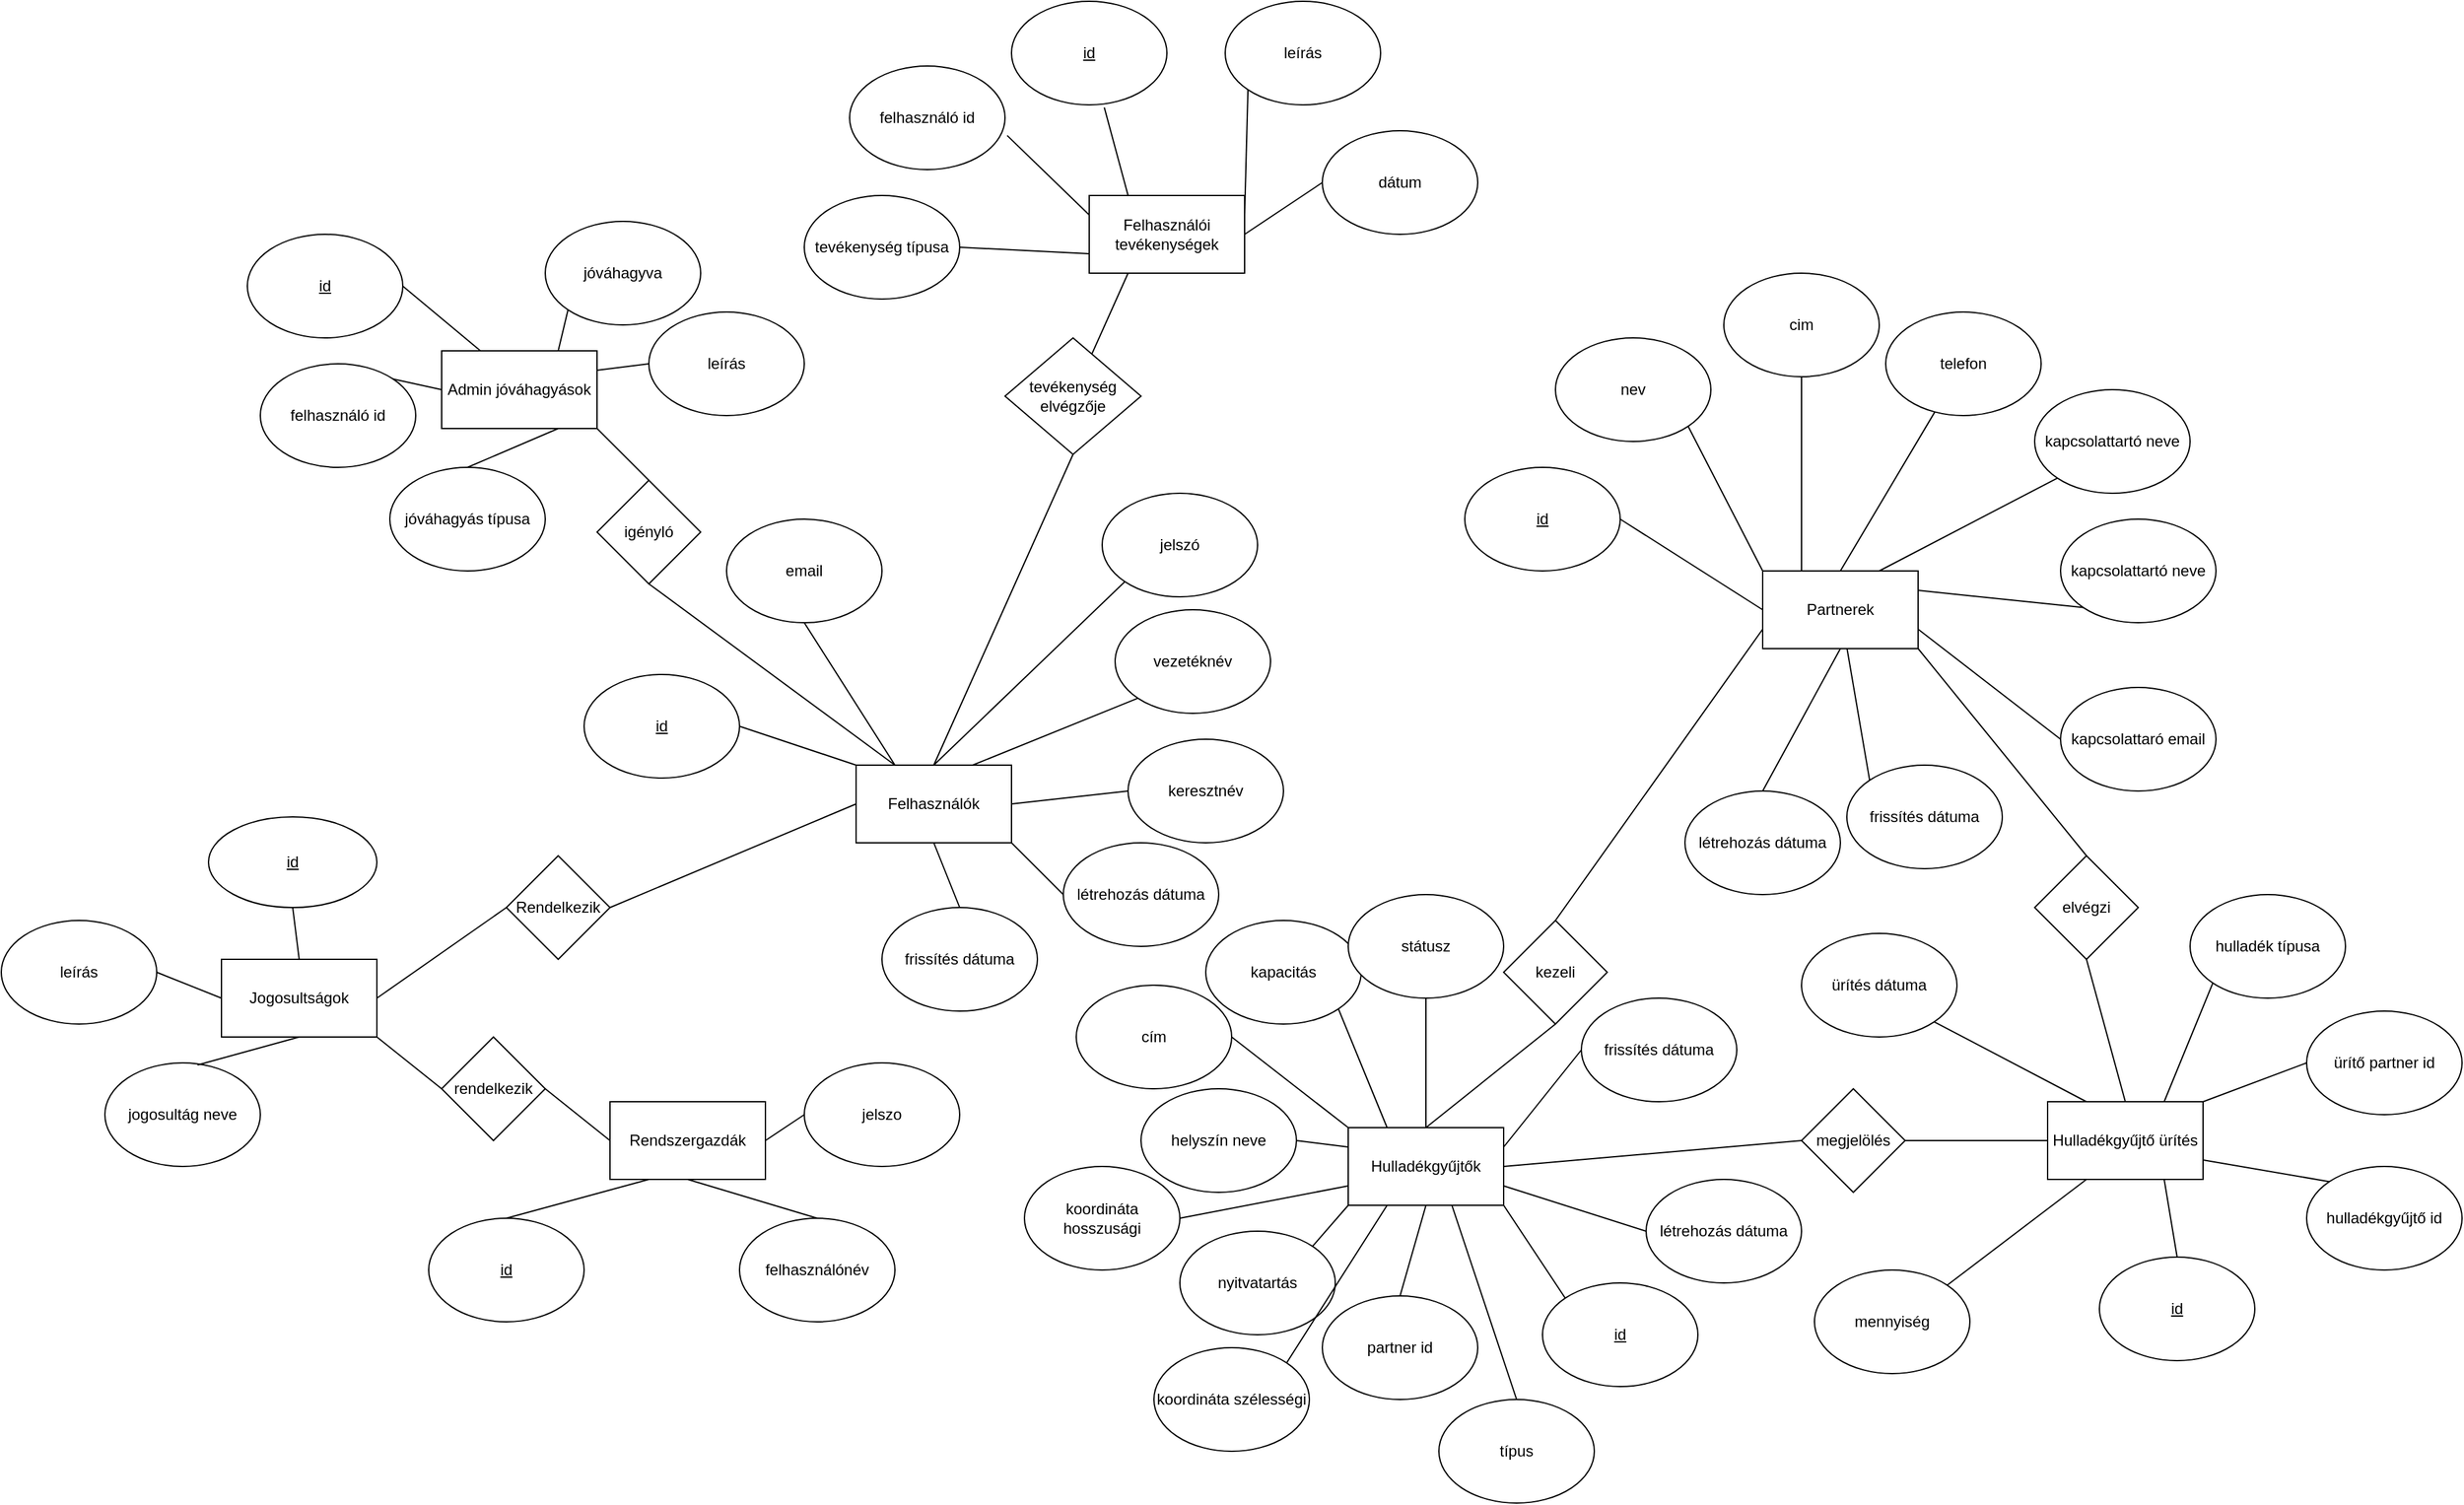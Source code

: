 <mxfile version="21.1.2" type="device">
  <diagram id="R2lEEEUBdFMjLlhIrx00" name="Page-1">
    <mxGraphModel dx="4563" dy="2620" grid="1" gridSize="10" guides="1" tooltips="1" connect="1" arrows="1" fold="1" page="1" pageScale="1" pageWidth="850" pageHeight="1100" math="0" shadow="0" extFonts="Permanent Marker^https://fonts.googleapis.com/css?family=Permanent+Marker">
      <root>
        <mxCell id="0" />
        <mxCell id="1" parent="0" />
        <mxCell id="1oPEEeD5mSnIulcOgfwv-1" value="Rendelkezik" style="rhombus;whiteSpace=wrap;html=1;" vertex="1" parent="1">
          <mxGeometry x="120" y="20" width="80" height="80" as="geometry" />
        </mxCell>
        <mxCell id="1oPEEeD5mSnIulcOgfwv-2" value="Felhasználók" style="rounded=0;whiteSpace=wrap;html=1;" vertex="1" parent="1">
          <mxGeometry x="390" y="-50" width="120" height="60" as="geometry" />
        </mxCell>
        <mxCell id="1oPEEeD5mSnIulcOgfwv-3" value="Partnerek" style="rounded=0;whiteSpace=wrap;html=1;" vertex="1" parent="1">
          <mxGeometry x="1090" y="-200" width="120" height="60" as="geometry" />
        </mxCell>
        <mxCell id="1oPEEeD5mSnIulcOgfwv-5" value="Hulladékgyűjtők" style="rounded=0;whiteSpace=wrap;html=1;" vertex="1" parent="1">
          <mxGeometry x="770" y="230" width="120" height="60" as="geometry" />
        </mxCell>
        <mxCell id="1oPEEeD5mSnIulcOgfwv-6" value="Jogosultságok" style="rounded=0;whiteSpace=wrap;html=1;" vertex="1" parent="1">
          <mxGeometry x="-100" y="100" width="120" height="60" as="geometry" />
        </mxCell>
        <mxCell id="1oPEEeD5mSnIulcOgfwv-7" value="Rendszergazdák" style="rounded=0;whiteSpace=wrap;html=1;" vertex="1" parent="1">
          <mxGeometry x="200" y="210" width="120" height="60" as="geometry" />
        </mxCell>
        <mxCell id="1oPEEeD5mSnIulcOgfwv-8" value="Admin jóváhagyások" style="rounded=0;whiteSpace=wrap;html=1;" vertex="1" parent="1">
          <mxGeometry x="70" y="-370" width="120" height="60" as="geometry" />
        </mxCell>
        <mxCell id="1oPEEeD5mSnIulcOgfwv-9" value="Felhasználói tevékenységek" style="rounded=0;whiteSpace=wrap;html=1;" vertex="1" parent="1">
          <mxGeometry x="570" y="-490" width="120" height="60" as="geometry" />
        </mxCell>
        <mxCell id="1oPEEeD5mSnIulcOgfwv-10" value="Hulladékgyűjtő ürítés" style="rounded=0;whiteSpace=wrap;html=1;" vertex="1" parent="1">
          <mxGeometry x="1310" y="210" width="120" height="60" as="geometry" />
        </mxCell>
        <mxCell id="1oPEEeD5mSnIulcOgfwv-11" value="" style="endArrow=none;html=1;rounded=0;entryX=0;entryY=0.5;entryDx=0;entryDy=0;exitX=1;exitY=0.5;exitDx=0;exitDy=0;" edge="1" parent="1" source="1oPEEeD5mSnIulcOgfwv-140" target="1oPEEeD5mSnIulcOgfwv-7">
          <mxGeometry width="50" height="50" relative="1" as="geometry">
            <mxPoint x="150" y="200" as="sourcePoint" />
            <mxPoint x="260" y="340" as="targetPoint" />
          </mxGeometry>
        </mxCell>
        <mxCell id="1oPEEeD5mSnIulcOgfwv-12" value="" style="endArrow=none;html=1;rounded=0;entryX=0;entryY=0.5;entryDx=0;entryDy=0;exitX=1;exitY=0.5;exitDx=0;exitDy=0;" edge="1" parent="1" source="1oPEEeD5mSnIulcOgfwv-6" target="1oPEEeD5mSnIulcOgfwv-1">
          <mxGeometry width="50" height="50" relative="1" as="geometry">
            <mxPoint x="210" y="390" as="sourcePoint" />
            <mxPoint x="260" y="340" as="targetPoint" />
          </mxGeometry>
        </mxCell>
        <mxCell id="1oPEEeD5mSnIulcOgfwv-14" value="" style="endArrow=none;html=1;rounded=0;entryX=0;entryY=0.5;entryDx=0;entryDy=0;exitX=1;exitY=0.5;exitDx=0;exitDy=0;" edge="1" parent="1" source="1oPEEeD5mSnIulcOgfwv-1" target="1oPEEeD5mSnIulcOgfwv-2">
          <mxGeometry width="50" height="50" relative="1" as="geometry">
            <mxPoint x="210" y="110" as="sourcePoint" />
            <mxPoint x="290" y="120" as="targetPoint" />
          </mxGeometry>
        </mxCell>
        <mxCell id="1oPEEeD5mSnIulcOgfwv-15" value="&lt;u&gt;id&lt;/u&gt;" style="ellipse;whiteSpace=wrap;html=1;" vertex="1" parent="1">
          <mxGeometry x="-110" y="-10" width="130" height="70" as="geometry" />
        </mxCell>
        <mxCell id="1oPEEeD5mSnIulcOgfwv-16" value="leírás" style="ellipse;whiteSpace=wrap;html=1;" vertex="1" parent="1">
          <mxGeometry x="-270" y="70" width="120" height="80" as="geometry" />
        </mxCell>
        <mxCell id="1oPEEeD5mSnIulcOgfwv-17" value="jogosultág neve" style="ellipse;whiteSpace=wrap;html=1;" vertex="1" parent="1">
          <mxGeometry x="-190" y="180" width="120" height="80" as="geometry" />
        </mxCell>
        <mxCell id="1oPEEeD5mSnIulcOgfwv-18" value="" style="endArrow=none;html=1;rounded=0;entryX=0.5;entryY=1;entryDx=0;entryDy=0;exitX=0.596;exitY=0.02;exitDx=0;exitDy=0;exitPerimeter=0;" edge="1" parent="1" source="1oPEEeD5mSnIulcOgfwv-17" target="1oPEEeD5mSnIulcOgfwv-6">
          <mxGeometry width="50" height="50" relative="1" as="geometry">
            <mxPoint x="-70" y="220" as="sourcePoint" />
            <mxPoint x="-20" y="170" as="targetPoint" />
          </mxGeometry>
        </mxCell>
        <mxCell id="1oPEEeD5mSnIulcOgfwv-19" value="" style="endArrow=none;html=1;rounded=0;entryX=0;entryY=0.5;entryDx=0;entryDy=0;exitX=1;exitY=0.5;exitDx=0;exitDy=0;" edge="1" parent="1" source="1oPEEeD5mSnIulcOgfwv-16" target="1oPEEeD5mSnIulcOgfwv-6">
          <mxGeometry width="50" height="50" relative="1" as="geometry">
            <mxPoint x="-70" y="220" as="sourcePoint" />
            <mxPoint x="-20" y="170" as="targetPoint" />
          </mxGeometry>
        </mxCell>
        <mxCell id="1oPEEeD5mSnIulcOgfwv-20" value="" style="endArrow=none;html=1;rounded=0;entryX=0.5;entryY=0;entryDx=0;entryDy=0;exitX=0.5;exitY=1;exitDx=0;exitDy=0;" edge="1" parent="1" source="1oPEEeD5mSnIulcOgfwv-15" target="1oPEEeD5mSnIulcOgfwv-6">
          <mxGeometry width="50" height="50" relative="1" as="geometry">
            <mxPoint x="-70" y="220" as="sourcePoint" />
            <mxPoint x="-20" y="170" as="targetPoint" />
          </mxGeometry>
        </mxCell>
        <mxCell id="1oPEEeD5mSnIulcOgfwv-21" value="" style="endArrow=none;html=1;rounded=0;entryX=0;entryY=0;entryDx=0;entryDy=0;exitX=1;exitY=0.5;exitDx=0;exitDy=0;" edge="1" parent="1" source="1oPEEeD5mSnIulcOgfwv-22" target="1oPEEeD5mSnIulcOgfwv-2">
          <mxGeometry width="50" height="50" relative="1" as="geometry">
            <mxPoint x="340" y="-70" as="sourcePoint" />
            <mxPoint x="420" y="-80" as="targetPoint" />
          </mxGeometry>
        </mxCell>
        <mxCell id="1oPEEeD5mSnIulcOgfwv-22" value="&lt;u&gt;id&lt;/u&gt;" style="ellipse;whiteSpace=wrap;html=1;" vertex="1" parent="1">
          <mxGeometry x="180" y="-120" width="120" height="80" as="geometry" />
        </mxCell>
        <mxCell id="1oPEEeD5mSnIulcOgfwv-23" value="email" style="ellipse;whiteSpace=wrap;html=1;" vertex="1" parent="1">
          <mxGeometry x="290" y="-240" width="120" height="80" as="geometry" />
        </mxCell>
        <mxCell id="1oPEEeD5mSnIulcOgfwv-24" value="jelszó" style="ellipse;whiteSpace=wrap;html=1;" vertex="1" parent="1">
          <mxGeometry x="580" y="-260" width="120" height="80" as="geometry" />
        </mxCell>
        <mxCell id="1oPEEeD5mSnIulcOgfwv-25" value="vezetéknév" style="ellipse;whiteSpace=wrap;html=1;" vertex="1" parent="1">
          <mxGeometry x="590" y="-170" width="120" height="80" as="geometry" />
        </mxCell>
        <mxCell id="1oPEEeD5mSnIulcOgfwv-26" value="keresztnév" style="ellipse;whiteSpace=wrap;html=1;" vertex="1" parent="1">
          <mxGeometry x="600" y="-70" width="120" height="80" as="geometry" />
        </mxCell>
        <mxCell id="1oPEEeD5mSnIulcOgfwv-27" value="létrehozás dátuma" style="ellipse;whiteSpace=wrap;html=1;" vertex="1" parent="1">
          <mxGeometry x="550" y="10" width="120" height="80" as="geometry" />
        </mxCell>
        <mxCell id="1oPEEeD5mSnIulcOgfwv-28" value="frissítés dátuma" style="ellipse;whiteSpace=wrap;html=1;" vertex="1" parent="1">
          <mxGeometry x="410" y="60" width="120" height="80" as="geometry" />
        </mxCell>
        <mxCell id="1oPEEeD5mSnIulcOgfwv-30" value="" style="endArrow=none;html=1;rounded=0;entryX=0.25;entryY=0;entryDx=0;entryDy=0;exitX=0.5;exitY=1;exitDx=0;exitDy=0;" edge="1" parent="1" source="1oPEEeD5mSnIulcOgfwv-23" target="1oPEEeD5mSnIulcOgfwv-2">
          <mxGeometry width="50" height="50" relative="1" as="geometry">
            <mxPoint x="370" y="110" as="sourcePoint" />
            <mxPoint x="420" y="60" as="targetPoint" />
          </mxGeometry>
        </mxCell>
        <mxCell id="1oPEEeD5mSnIulcOgfwv-31" value="" style="endArrow=none;html=1;rounded=0;entryX=0.5;entryY=0;entryDx=0;entryDy=0;exitX=0;exitY=1;exitDx=0;exitDy=0;" edge="1" parent="1" source="1oPEEeD5mSnIulcOgfwv-24" target="1oPEEeD5mSnIulcOgfwv-2">
          <mxGeometry width="50" height="50" relative="1" as="geometry">
            <mxPoint x="370" y="110" as="sourcePoint" />
            <mxPoint x="420" y="60" as="targetPoint" />
          </mxGeometry>
        </mxCell>
        <mxCell id="1oPEEeD5mSnIulcOgfwv-32" value="" style="endArrow=none;html=1;rounded=0;entryX=0;entryY=1;entryDx=0;entryDy=0;exitX=0.75;exitY=0;exitDx=0;exitDy=0;" edge="1" parent="1" source="1oPEEeD5mSnIulcOgfwv-2" target="1oPEEeD5mSnIulcOgfwv-25">
          <mxGeometry width="50" height="50" relative="1" as="geometry">
            <mxPoint x="370" y="110" as="sourcePoint" />
            <mxPoint x="570" y="-100" as="targetPoint" />
          </mxGeometry>
        </mxCell>
        <mxCell id="1oPEEeD5mSnIulcOgfwv-33" value="" style="endArrow=none;html=1;rounded=0;entryX=0;entryY=0.5;entryDx=0;entryDy=0;exitX=1;exitY=0.5;exitDx=0;exitDy=0;" edge="1" parent="1" source="1oPEEeD5mSnIulcOgfwv-2" target="1oPEEeD5mSnIulcOgfwv-26">
          <mxGeometry width="50" height="50" relative="1" as="geometry">
            <mxPoint x="370" y="110" as="sourcePoint" />
            <mxPoint x="583.0" y="-39.84" as="targetPoint" />
          </mxGeometry>
        </mxCell>
        <mxCell id="1oPEEeD5mSnIulcOgfwv-34" value="" style="endArrow=none;html=1;rounded=0;entryX=0;entryY=0.5;entryDx=0;entryDy=0;exitX=1;exitY=1;exitDx=0;exitDy=0;" edge="1" parent="1" source="1oPEEeD5mSnIulcOgfwv-2" target="1oPEEeD5mSnIulcOgfwv-27">
          <mxGeometry width="50" height="50" relative="1" as="geometry">
            <mxPoint x="460" y="140" as="sourcePoint" />
            <mxPoint x="510" y="90" as="targetPoint" />
          </mxGeometry>
        </mxCell>
        <mxCell id="1oPEEeD5mSnIulcOgfwv-35" value="" style="endArrow=none;html=1;rounded=0;entryX=0.5;entryY=1;entryDx=0;entryDy=0;exitX=0.5;exitY=0;exitDx=0;exitDy=0;" edge="1" parent="1" source="1oPEEeD5mSnIulcOgfwv-28" target="1oPEEeD5mSnIulcOgfwv-2">
          <mxGeometry width="50" height="50" relative="1" as="geometry">
            <mxPoint x="450" y="50" as="sourcePoint" />
            <mxPoint x="510" y="90" as="targetPoint" />
          </mxGeometry>
        </mxCell>
        <mxCell id="1oPEEeD5mSnIulcOgfwv-37" value="&lt;u&gt;id&lt;/u&gt;" style="ellipse;whiteSpace=wrap;html=1;" vertex="1" parent="1">
          <mxGeometry x="60" y="300" width="120" height="80" as="geometry" />
        </mxCell>
        <mxCell id="1oPEEeD5mSnIulcOgfwv-38" value="" style="endArrow=none;html=1;rounded=0;exitX=0.5;exitY=0;exitDx=0;exitDy=0;entryX=0.25;entryY=1;entryDx=0;entryDy=0;" edge="1" parent="1" source="1oPEEeD5mSnIulcOgfwv-37" target="1oPEEeD5mSnIulcOgfwv-7">
          <mxGeometry width="50" height="50" relative="1" as="geometry">
            <mxPoint x="470" y="220" as="sourcePoint" />
            <mxPoint x="520" y="170" as="targetPoint" />
          </mxGeometry>
        </mxCell>
        <mxCell id="1oPEEeD5mSnIulcOgfwv-39" value="felhasználónév" style="ellipse;whiteSpace=wrap;html=1;" vertex="1" parent="1">
          <mxGeometry x="300" y="300" width="120" height="80" as="geometry" />
        </mxCell>
        <mxCell id="1oPEEeD5mSnIulcOgfwv-40" value="" style="endArrow=none;html=1;rounded=0;entryX=0.5;entryY=1;entryDx=0;entryDy=0;exitX=0.5;exitY=0;exitDx=0;exitDy=0;" edge="1" parent="1" source="1oPEEeD5mSnIulcOgfwv-39" target="1oPEEeD5mSnIulcOgfwv-7">
          <mxGeometry width="50" height="50" relative="1" as="geometry">
            <mxPoint x="220" y="360" as="sourcePoint" />
            <mxPoint x="270" y="310" as="targetPoint" />
          </mxGeometry>
        </mxCell>
        <mxCell id="1oPEEeD5mSnIulcOgfwv-41" value="jelszo" style="ellipse;whiteSpace=wrap;html=1;" vertex="1" parent="1">
          <mxGeometry x="350" y="180" width="120" height="80" as="geometry" />
        </mxCell>
        <mxCell id="1oPEEeD5mSnIulcOgfwv-42" value="" style="endArrow=none;html=1;rounded=0;entryX=0;entryY=0.5;entryDx=0;entryDy=0;exitX=1;exitY=0.5;exitDx=0;exitDy=0;" edge="1" parent="1" source="1oPEEeD5mSnIulcOgfwv-7" target="1oPEEeD5mSnIulcOgfwv-41">
          <mxGeometry width="50" height="50" relative="1" as="geometry">
            <mxPoint x="220" y="360" as="sourcePoint" />
            <mxPoint x="270" y="310" as="targetPoint" />
          </mxGeometry>
        </mxCell>
        <mxCell id="1oPEEeD5mSnIulcOgfwv-43" value="&lt;u&gt;id&lt;/u&gt;" style="ellipse;whiteSpace=wrap;html=1;" vertex="1" parent="1">
          <mxGeometry x="860" y="-280" width="120" height="80" as="geometry" />
        </mxCell>
        <mxCell id="1oPEEeD5mSnIulcOgfwv-44" value="nev" style="ellipse;whiteSpace=wrap;html=1;" vertex="1" parent="1">
          <mxGeometry x="930" y="-380" width="120" height="80" as="geometry" />
        </mxCell>
        <mxCell id="1oPEEeD5mSnIulcOgfwv-45" value="cim" style="ellipse;whiteSpace=wrap;html=1;" vertex="1" parent="1">
          <mxGeometry x="1060" y="-430" width="120" height="80" as="geometry" />
        </mxCell>
        <mxCell id="1oPEEeD5mSnIulcOgfwv-46" value="telefon" style="ellipse;whiteSpace=wrap;html=1;" vertex="1" parent="1">
          <mxGeometry x="1185" y="-400" width="120" height="80" as="geometry" />
        </mxCell>
        <mxCell id="1oPEEeD5mSnIulcOgfwv-47" value="kapcsolattartó neve" style="ellipse;whiteSpace=wrap;html=1;" vertex="1" parent="1">
          <mxGeometry x="1300" y="-340" width="120" height="80" as="geometry" />
        </mxCell>
        <mxCell id="1oPEEeD5mSnIulcOgfwv-48" value="kapcsolattartó neve" style="ellipse;whiteSpace=wrap;html=1;" vertex="1" parent="1">
          <mxGeometry x="1320" y="-240" width="120" height="80" as="geometry" />
        </mxCell>
        <mxCell id="1oPEEeD5mSnIulcOgfwv-49" value="kapcsolattaró email" style="ellipse;whiteSpace=wrap;html=1;" vertex="1" parent="1">
          <mxGeometry x="1320" y="-110" width="120" height="80" as="geometry" />
        </mxCell>
        <mxCell id="1oPEEeD5mSnIulcOgfwv-50" value="létrehozás dátuma" style="ellipse;whiteSpace=wrap;html=1;" vertex="1" parent="1">
          <mxGeometry x="1030" y="-30" width="120" height="80" as="geometry" />
        </mxCell>
        <mxCell id="1oPEEeD5mSnIulcOgfwv-51" value="frissítés dátuma" style="ellipse;whiteSpace=wrap;html=1;" vertex="1" parent="1">
          <mxGeometry x="1155" y="-50" width="120" height="80" as="geometry" />
        </mxCell>
        <mxCell id="1oPEEeD5mSnIulcOgfwv-52" value="" style="endArrow=none;html=1;rounded=0;exitX=0.5;exitY=0;exitDx=0;exitDy=0;" edge="1" parent="1" source="1oPEEeD5mSnIulcOgfwv-3" target="1oPEEeD5mSnIulcOgfwv-46">
          <mxGeometry width="50" height="50" relative="1" as="geometry">
            <mxPoint x="1110" y="-140" as="sourcePoint" />
            <mxPoint x="1160" y="-190" as="targetPoint" />
          </mxGeometry>
        </mxCell>
        <mxCell id="1oPEEeD5mSnIulcOgfwv-53" value="" style="endArrow=none;html=1;rounded=0;entryX=0.5;entryY=1;entryDx=0;entryDy=0;exitX=0.25;exitY=0;exitDx=0;exitDy=0;" edge="1" parent="1" source="1oPEEeD5mSnIulcOgfwv-3" target="1oPEEeD5mSnIulcOgfwv-45">
          <mxGeometry width="50" height="50" relative="1" as="geometry">
            <mxPoint x="1110" y="-140" as="sourcePoint" />
            <mxPoint x="1160" y="-190" as="targetPoint" />
          </mxGeometry>
        </mxCell>
        <mxCell id="1oPEEeD5mSnIulcOgfwv-54" value="" style="endArrow=none;html=1;rounded=0;entryX=1;entryY=1;entryDx=0;entryDy=0;exitX=0;exitY=0;exitDx=0;exitDy=0;" edge="1" parent="1" source="1oPEEeD5mSnIulcOgfwv-3" target="1oPEEeD5mSnIulcOgfwv-44">
          <mxGeometry width="50" height="50" relative="1" as="geometry">
            <mxPoint x="1110" y="-140" as="sourcePoint" />
            <mxPoint x="1160" y="-190" as="targetPoint" />
          </mxGeometry>
        </mxCell>
        <mxCell id="1oPEEeD5mSnIulcOgfwv-55" value="" style="endArrow=none;html=1;rounded=0;entryX=1;entryY=0.5;entryDx=0;entryDy=0;exitX=0;exitY=0.5;exitDx=0;exitDy=0;" edge="1" parent="1" source="1oPEEeD5mSnIulcOgfwv-3" target="1oPEEeD5mSnIulcOgfwv-43">
          <mxGeometry width="50" height="50" relative="1" as="geometry">
            <mxPoint x="1110" y="-140" as="sourcePoint" />
            <mxPoint x="1160" y="-190" as="targetPoint" />
          </mxGeometry>
        </mxCell>
        <mxCell id="1oPEEeD5mSnIulcOgfwv-56" value="" style="endArrow=none;html=1;rounded=0;entryX=0.5;entryY=0;entryDx=0;entryDy=0;exitX=0.5;exitY=1;exitDx=0;exitDy=0;" edge="1" parent="1" source="1oPEEeD5mSnIulcOgfwv-3" target="1oPEEeD5mSnIulcOgfwv-50">
          <mxGeometry width="50" height="50" relative="1" as="geometry">
            <mxPoint x="1110" y="-140" as="sourcePoint" />
            <mxPoint x="1080" y="-70" as="targetPoint" />
          </mxGeometry>
        </mxCell>
        <mxCell id="1oPEEeD5mSnIulcOgfwv-57" value="" style="endArrow=none;html=1;rounded=0;exitX=0;exitY=0.75;exitDx=0;exitDy=0;entryX=0.5;entryY=0;entryDx=0;entryDy=0;" edge="1" parent="1" source="1oPEEeD5mSnIulcOgfwv-3" target="1oPEEeD5mSnIulcOgfwv-63">
          <mxGeometry width="50" height="50" relative="1" as="geometry">
            <mxPoint x="1110" y="-140" as="sourcePoint" />
            <mxPoint x="900" as="targetPoint" />
          </mxGeometry>
        </mxCell>
        <mxCell id="1oPEEeD5mSnIulcOgfwv-58" value="" style="endArrow=none;html=1;rounded=0;entryX=0;entryY=0.5;entryDx=0;entryDy=0;exitX=1;exitY=0.75;exitDx=0;exitDy=0;" edge="1" parent="1" source="1oPEEeD5mSnIulcOgfwv-3" target="1oPEEeD5mSnIulcOgfwv-49">
          <mxGeometry width="50" height="50" relative="1" as="geometry">
            <mxPoint x="1110" y="-140" as="sourcePoint" />
            <mxPoint x="1160" y="-190" as="targetPoint" />
          </mxGeometry>
        </mxCell>
        <mxCell id="1oPEEeD5mSnIulcOgfwv-59" value="" style="endArrow=none;html=1;rounded=0;entryX=0;entryY=1;entryDx=0;entryDy=0;exitX=1;exitY=0.25;exitDx=0;exitDy=0;" edge="1" parent="1" source="1oPEEeD5mSnIulcOgfwv-3" target="1oPEEeD5mSnIulcOgfwv-48">
          <mxGeometry width="50" height="50" relative="1" as="geometry">
            <mxPoint x="1110" y="-140" as="sourcePoint" />
            <mxPoint x="1160" y="-190" as="targetPoint" />
          </mxGeometry>
        </mxCell>
        <mxCell id="1oPEEeD5mSnIulcOgfwv-60" value="" style="endArrow=none;html=1;rounded=0;entryX=0;entryY=1;entryDx=0;entryDy=0;exitX=0.75;exitY=0;exitDx=0;exitDy=0;" edge="1" parent="1" source="1oPEEeD5mSnIulcOgfwv-3" target="1oPEEeD5mSnIulcOgfwv-47">
          <mxGeometry width="50" height="50" relative="1" as="geometry">
            <mxPoint x="1110" y="-140" as="sourcePoint" />
            <mxPoint x="1160" y="-190" as="targetPoint" />
          </mxGeometry>
        </mxCell>
        <mxCell id="1oPEEeD5mSnIulcOgfwv-61" value="" style="endArrow=none;html=1;rounded=0;entryX=0;entryY=0;entryDx=0;entryDy=0;" edge="1" parent="1" source="1oPEEeD5mSnIulcOgfwv-3" target="1oPEEeD5mSnIulcOgfwv-51">
          <mxGeometry width="50" height="50" relative="1" as="geometry">
            <mxPoint x="1110" y="-140" as="sourcePoint" />
            <mxPoint x="1160" y="-190" as="targetPoint" />
          </mxGeometry>
        </mxCell>
        <mxCell id="1oPEEeD5mSnIulcOgfwv-63" value="kezeli" style="rhombus;whiteSpace=wrap;html=1;" vertex="1" parent="1">
          <mxGeometry x="890" y="70" width="80" height="80" as="geometry" />
        </mxCell>
        <mxCell id="1oPEEeD5mSnIulcOgfwv-64" value="" style="endArrow=none;html=1;rounded=0;entryX=0.5;entryY=1;entryDx=0;entryDy=0;exitX=0.5;exitY=0;exitDx=0;exitDy=0;" edge="1" parent="1" source="1oPEEeD5mSnIulcOgfwv-5" target="1oPEEeD5mSnIulcOgfwv-63">
          <mxGeometry width="50" height="50" relative="1" as="geometry">
            <mxPoint x="880" y="220" as="sourcePoint" />
            <mxPoint x="930" y="170" as="targetPoint" />
          </mxGeometry>
        </mxCell>
        <mxCell id="1oPEEeD5mSnIulcOgfwv-65" value="&lt;u&gt;id&lt;/u&gt;" style="ellipse;whiteSpace=wrap;html=1;" vertex="1" parent="1">
          <mxGeometry x="920" y="350" width="120" height="80" as="geometry" />
        </mxCell>
        <mxCell id="1oPEEeD5mSnIulcOgfwv-66" value="típus" style="ellipse;whiteSpace=wrap;html=1;" vertex="1" parent="1">
          <mxGeometry x="840" y="440" width="120" height="80" as="geometry" />
        </mxCell>
        <mxCell id="1oPEEeD5mSnIulcOgfwv-67" value="cím" style="ellipse;whiteSpace=wrap;html=1;" vertex="1" parent="1">
          <mxGeometry x="560" y="120" width="120" height="80" as="geometry" />
        </mxCell>
        <mxCell id="1oPEEeD5mSnIulcOgfwv-68" value="koordináta szélességi" style="ellipse;whiteSpace=wrap;html=1;" vertex="1" parent="1">
          <mxGeometry x="620" y="400" width="120" height="80" as="geometry" />
        </mxCell>
        <mxCell id="1oPEEeD5mSnIulcOgfwv-69" value="koordináta hosszusági" style="ellipse;whiteSpace=wrap;html=1;" vertex="1" parent="1">
          <mxGeometry x="520" y="260" width="120" height="80" as="geometry" />
        </mxCell>
        <mxCell id="1oPEEeD5mSnIulcOgfwv-70" value="helyszín neve" style="ellipse;whiteSpace=wrap;html=1;" vertex="1" parent="1">
          <mxGeometry x="610" y="200" width="120" height="80" as="geometry" />
        </mxCell>
        <mxCell id="1oPEEeD5mSnIulcOgfwv-71" value="kapacitás" style="ellipse;whiteSpace=wrap;html=1;" vertex="1" parent="1">
          <mxGeometry x="660" y="70" width="120" height="80" as="geometry" />
        </mxCell>
        <mxCell id="1oPEEeD5mSnIulcOgfwv-72" value="státusz" style="ellipse;whiteSpace=wrap;html=1;" vertex="1" parent="1">
          <mxGeometry x="770" y="50" width="120" height="80" as="geometry" />
        </mxCell>
        <mxCell id="1oPEEeD5mSnIulcOgfwv-73" value="nyitvatartás" style="ellipse;whiteSpace=wrap;html=1;" vertex="1" parent="1">
          <mxGeometry x="640" y="310" width="120" height="80" as="geometry" />
        </mxCell>
        <mxCell id="1oPEEeD5mSnIulcOgfwv-74" value="partner id" style="ellipse;whiteSpace=wrap;html=1;" vertex="1" parent="1">
          <mxGeometry x="750" y="360" width="120" height="80" as="geometry" />
        </mxCell>
        <mxCell id="1oPEEeD5mSnIulcOgfwv-76" value="frissítés dátuma" style="ellipse;whiteSpace=wrap;html=1;" vertex="1" parent="1">
          <mxGeometry x="950" y="130" width="120" height="80" as="geometry" />
        </mxCell>
        <mxCell id="1oPEEeD5mSnIulcOgfwv-77" value="létrehozás dátuma" style="ellipse;whiteSpace=wrap;html=1;" vertex="1" parent="1">
          <mxGeometry x="1000" y="270" width="120" height="80" as="geometry" />
        </mxCell>
        <mxCell id="1oPEEeD5mSnIulcOgfwv-78" value="" style="endArrow=none;html=1;rounded=0;entryX=0;entryY=0.25;entryDx=0;entryDy=0;exitX=1;exitY=0.5;exitDx=0;exitDy=0;" edge="1" parent="1" source="1oPEEeD5mSnIulcOgfwv-70" target="1oPEEeD5mSnIulcOgfwv-5">
          <mxGeometry width="50" height="50" relative="1" as="geometry">
            <mxPoint x="660" y="200" as="sourcePoint" />
            <mxPoint x="710" y="150" as="targetPoint" />
          </mxGeometry>
        </mxCell>
        <mxCell id="1oPEEeD5mSnIulcOgfwv-79" value="" style="endArrow=none;html=1;rounded=0;entryX=0;entryY=0;entryDx=0;entryDy=0;exitX=1;exitY=0.5;exitDx=0;exitDy=0;" edge="1" parent="1" source="1oPEEeD5mSnIulcOgfwv-67" target="1oPEEeD5mSnIulcOgfwv-5">
          <mxGeometry width="50" height="50" relative="1" as="geometry">
            <mxPoint x="660" y="200" as="sourcePoint" />
            <mxPoint x="710" y="150" as="targetPoint" />
          </mxGeometry>
        </mxCell>
        <mxCell id="1oPEEeD5mSnIulcOgfwv-80" value="" style="endArrow=none;html=1;rounded=0;entryX=0.25;entryY=0;entryDx=0;entryDy=0;exitX=1;exitY=1;exitDx=0;exitDy=0;" edge="1" parent="1" source="1oPEEeD5mSnIulcOgfwv-71" target="1oPEEeD5mSnIulcOgfwv-5">
          <mxGeometry width="50" height="50" relative="1" as="geometry">
            <mxPoint x="660" y="200" as="sourcePoint" />
            <mxPoint x="710" y="150" as="targetPoint" />
          </mxGeometry>
        </mxCell>
        <mxCell id="1oPEEeD5mSnIulcOgfwv-81" value="" style="endArrow=none;html=1;rounded=0;entryX=0.5;entryY=1;entryDx=0;entryDy=0;exitX=0.5;exitY=0;exitDx=0;exitDy=0;" edge="1" parent="1" source="1oPEEeD5mSnIulcOgfwv-5" target="1oPEEeD5mSnIulcOgfwv-72">
          <mxGeometry width="50" height="50" relative="1" as="geometry">
            <mxPoint x="660" y="200" as="sourcePoint" />
            <mxPoint x="710" y="150" as="targetPoint" />
          </mxGeometry>
        </mxCell>
        <mxCell id="1oPEEeD5mSnIulcOgfwv-82" value="" style="endArrow=none;html=1;rounded=0;entryX=0;entryY=0;entryDx=0;entryDy=0;exitX=1;exitY=1;exitDx=0;exitDy=0;" edge="1" parent="1" source="1oPEEeD5mSnIulcOgfwv-5" target="1oPEEeD5mSnIulcOgfwv-65">
          <mxGeometry width="50" height="50" relative="1" as="geometry">
            <mxPoint x="660" y="200" as="sourcePoint" />
            <mxPoint x="710" y="150" as="targetPoint" />
          </mxGeometry>
        </mxCell>
        <mxCell id="1oPEEeD5mSnIulcOgfwv-84" value="" style="endArrow=none;html=1;rounded=0;entryX=0.5;entryY=1;entryDx=0;entryDy=0;exitX=0.5;exitY=0;exitDx=0;exitDy=0;" edge="1" parent="1" source="1oPEEeD5mSnIulcOgfwv-74" target="1oPEEeD5mSnIulcOgfwv-5">
          <mxGeometry width="50" height="50" relative="1" as="geometry">
            <mxPoint x="760" y="180" as="sourcePoint" />
            <mxPoint x="810" y="130" as="targetPoint" />
          </mxGeometry>
        </mxCell>
        <mxCell id="1oPEEeD5mSnIulcOgfwv-85" value="" style="endArrow=none;html=1;rounded=0;entryX=0.25;entryY=1;entryDx=0;entryDy=0;exitX=1;exitY=0;exitDx=0;exitDy=0;" edge="1" parent="1" source="1oPEEeD5mSnIulcOgfwv-68" target="1oPEEeD5mSnIulcOgfwv-5">
          <mxGeometry width="50" height="50" relative="1" as="geometry">
            <mxPoint x="760" y="180" as="sourcePoint" />
            <mxPoint x="810" y="130" as="targetPoint" />
          </mxGeometry>
        </mxCell>
        <mxCell id="1oPEEeD5mSnIulcOgfwv-86" value="" style="endArrow=none;html=1;rounded=0;entryX=0;entryY=1;entryDx=0;entryDy=0;exitX=1;exitY=0;exitDx=0;exitDy=0;" edge="1" parent="1" source="1oPEEeD5mSnIulcOgfwv-73" target="1oPEEeD5mSnIulcOgfwv-5">
          <mxGeometry width="50" height="50" relative="1" as="geometry">
            <mxPoint x="760" y="180" as="sourcePoint" />
            <mxPoint x="810" y="130" as="targetPoint" />
          </mxGeometry>
        </mxCell>
        <mxCell id="1oPEEeD5mSnIulcOgfwv-87" value="" style="endArrow=none;html=1;rounded=0;exitX=0;exitY=0.75;exitDx=0;exitDy=0;entryX=1;entryY=0.5;entryDx=0;entryDy=0;" edge="1" parent="1" source="1oPEEeD5mSnIulcOgfwv-5" target="1oPEEeD5mSnIulcOgfwv-69">
          <mxGeometry width="50" height="50" relative="1" as="geometry">
            <mxPoint x="760" y="180" as="sourcePoint" />
            <mxPoint x="810" y="130" as="targetPoint" />
          </mxGeometry>
        </mxCell>
        <mxCell id="1oPEEeD5mSnIulcOgfwv-88" value="" style="endArrow=none;html=1;rounded=0;entryX=0;entryY=0.5;entryDx=0;entryDy=0;exitX=1;exitY=0.25;exitDx=0;exitDy=0;" edge="1" parent="1" source="1oPEEeD5mSnIulcOgfwv-5" target="1oPEEeD5mSnIulcOgfwv-76">
          <mxGeometry width="50" height="50" relative="1" as="geometry">
            <mxPoint x="880" y="320" as="sourcePoint" />
            <mxPoint x="930" y="270" as="targetPoint" />
          </mxGeometry>
        </mxCell>
        <mxCell id="1oPEEeD5mSnIulcOgfwv-89" value="" style="endArrow=none;html=1;rounded=0;entryX=0;entryY=0.5;entryDx=0;entryDy=0;exitX=1;exitY=0.75;exitDx=0;exitDy=0;" edge="1" parent="1" source="1oPEEeD5mSnIulcOgfwv-5" target="1oPEEeD5mSnIulcOgfwv-77">
          <mxGeometry width="50" height="50" relative="1" as="geometry">
            <mxPoint x="880" y="320" as="sourcePoint" />
            <mxPoint x="930" y="270" as="targetPoint" />
          </mxGeometry>
        </mxCell>
        <mxCell id="1oPEEeD5mSnIulcOgfwv-90" value="" style="endArrow=none;html=1;rounded=0;exitX=0.667;exitY=1;exitDx=0;exitDy=0;exitPerimeter=0;entryX=0.5;entryY=0;entryDx=0;entryDy=0;" edge="1" parent="1" source="1oPEEeD5mSnIulcOgfwv-5" target="1oPEEeD5mSnIulcOgfwv-66">
          <mxGeometry width="50" height="50" relative="1" as="geometry">
            <mxPoint x="880" y="320" as="sourcePoint" />
            <mxPoint x="930" y="270" as="targetPoint" />
          </mxGeometry>
        </mxCell>
        <mxCell id="1oPEEeD5mSnIulcOgfwv-91" value="&lt;u&gt;id&lt;/u&gt;" style="ellipse;whiteSpace=wrap;html=1;" vertex="1" parent="1">
          <mxGeometry x="-80" y="-460" width="120" height="80" as="geometry" />
        </mxCell>
        <mxCell id="1oPEEeD5mSnIulcOgfwv-92" value="felhasználó id" style="ellipse;whiteSpace=wrap;html=1;" vertex="1" parent="1">
          <mxGeometry x="-70" y="-360" width="120" height="80" as="geometry" />
        </mxCell>
        <mxCell id="1oPEEeD5mSnIulcOgfwv-93" value="jóváhagyás típusa" style="ellipse;whiteSpace=wrap;html=1;" vertex="1" parent="1">
          <mxGeometry x="30" y="-280" width="120" height="80" as="geometry" />
        </mxCell>
        <mxCell id="1oPEEeD5mSnIulcOgfwv-94" value="leírás" style="ellipse;whiteSpace=wrap;html=1;" vertex="1" parent="1">
          <mxGeometry x="230" y="-400" width="120" height="80" as="geometry" />
        </mxCell>
        <mxCell id="1oPEEeD5mSnIulcOgfwv-95" value="jóváhagyva" style="ellipse;whiteSpace=wrap;html=1;" vertex="1" parent="1">
          <mxGeometry x="150" y="-470" width="120" height="80" as="geometry" />
        </mxCell>
        <mxCell id="1oPEEeD5mSnIulcOgfwv-96" value="" style="endArrow=none;html=1;rounded=0;entryX=1;entryY=1;entryDx=0;entryDy=0;exitX=0.5;exitY=0;exitDx=0;exitDy=0;" edge="1" parent="1" source="1oPEEeD5mSnIulcOgfwv-105" target="1oPEEeD5mSnIulcOgfwv-8">
          <mxGeometry width="50" height="50" relative="1" as="geometry">
            <mxPoint x="210" y="-260" as="sourcePoint" />
            <mxPoint x="190" y="-290" as="targetPoint" />
          </mxGeometry>
        </mxCell>
        <mxCell id="1oPEEeD5mSnIulcOgfwv-97" value="" style="endArrow=none;html=1;rounded=0;entryX=1;entryY=0;entryDx=0;entryDy=0;exitX=0;exitY=0.5;exitDx=0;exitDy=0;" edge="1" parent="1" source="1oPEEeD5mSnIulcOgfwv-8" target="1oPEEeD5mSnIulcOgfwv-92">
          <mxGeometry width="50" height="50" relative="1" as="geometry">
            <mxPoint x="40" y="-420" as="sourcePoint" />
            <mxPoint x="90" y="-470" as="targetPoint" />
          </mxGeometry>
        </mxCell>
        <mxCell id="1oPEEeD5mSnIulcOgfwv-98" value="" style="endArrow=none;html=1;rounded=0;entryX=0.5;entryY=0;entryDx=0;entryDy=0;exitX=0.75;exitY=1;exitDx=0;exitDy=0;" edge="1" parent="1" source="1oPEEeD5mSnIulcOgfwv-8" target="1oPEEeD5mSnIulcOgfwv-93">
          <mxGeometry width="50" height="50" relative="1" as="geometry">
            <mxPoint x="40" y="-420" as="sourcePoint" />
            <mxPoint x="90" y="-470" as="targetPoint" />
          </mxGeometry>
        </mxCell>
        <mxCell id="1oPEEeD5mSnIulcOgfwv-99" value="" style="endArrow=none;html=1;rounded=0;entryX=0;entryY=0.5;entryDx=0;entryDy=0;exitX=1;exitY=0.25;exitDx=0;exitDy=0;" edge="1" parent="1" source="1oPEEeD5mSnIulcOgfwv-8" target="1oPEEeD5mSnIulcOgfwv-94">
          <mxGeometry width="50" height="50" relative="1" as="geometry">
            <mxPoint x="40" y="-420" as="sourcePoint" />
            <mxPoint x="90" y="-470" as="targetPoint" />
          </mxGeometry>
        </mxCell>
        <mxCell id="1oPEEeD5mSnIulcOgfwv-100" value="" style="endArrow=none;html=1;rounded=0;entryX=0.25;entryY=0;entryDx=0;entryDy=0;exitX=1;exitY=0.5;exitDx=0;exitDy=0;" edge="1" parent="1" source="1oPEEeD5mSnIulcOgfwv-91" target="1oPEEeD5mSnIulcOgfwv-8">
          <mxGeometry width="50" height="50" relative="1" as="geometry">
            <mxPoint x="60" y="-390" as="sourcePoint" />
            <mxPoint x="90" y="-470" as="targetPoint" />
          </mxGeometry>
        </mxCell>
        <mxCell id="1oPEEeD5mSnIulcOgfwv-101" value="" style="endArrow=none;html=1;rounded=0;entryX=0;entryY=1;entryDx=0;entryDy=0;exitX=0.75;exitY=0;exitDx=0;exitDy=0;" edge="1" parent="1" source="1oPEEeD5mSnIulcOgfwv-8" target="1oPEEeD5mSnIulcOgfwv-95">
          <mxGeometry width="50" height="50" relative="1" as="geometry">
            <mxPoint x="40" y="-420" as="sourcePoint" />
            <mxPoint x="90" y="-470" as="targetPoint" />
          </mxGeometry>
        </mxCell>
        <mxCell id="1oPEEeD5mSnIulcOgfwv-105" value="igényló" style="rhombus;whiteSpace=wrap;html=1;" vertex="1" parent="1">
          <mxGeometry x="190" y="-270" width="80" height="80" as="geometry" />
        </mxCell>
        <mxCell id="1oPEEeD5mSnIulcOgfwv-106" value="" style="endArrow=none;html=1;rounded=0;entryX=0.25;entryY=0;entryDx=0;entryDy=0;exitX=0.5;exitY=1;exitDx=0;exitDy=0;" edge="1" parent="1" source="1oPEEeD5mSnIulcOgfwv-105" target="1oPEEeD5mSnIulcOgfwv-2">
          <mxGeometry width="50" height="50" relative="1" as="geometry">
            <mxPoint x="170" y="-290" as="sourcePoint" />
            <mxPoint x="220" y="-340" as="targetPoint" />
          </mxGeometry>
        </mxCell>
        <mxCell id="1oPEEeD5mSnIulcOgfwv-107" value="&lt;u&gt;id&lt;/u&gt;" style="ellipse;whiteSpace=wrap;html=1;" vertex="1" parent="1">
          <mxGeometry x="510" y="-640" width="120" height="80" as="geometry" />
        </mxCell>
        <mxCell id="1oPEEeD5mSnIulcOgfwv-108" value="felhasználó id" style="ellipse;whiteSpace=wrap;html=1;" vertex="1" parent="1">
          <mxGeometry x="385" y="-590" width="120" height="80" as="geometry" />
        </mxCell>
        <mxCell id="1oPEEeD5mSnIulcOgfwv-109" value="" style="endArrow=none;html=1;rounded=0;entryX=1.014;entryY=0.671;entryDx=0;entryDy=0;exitX=0;exitY=0.25;exitDx=0;exitDy=0;entryPerimeter=0;" edge="1" parent="1" target="1oPEEeD5mSnIulcOgfwv-108" source="1oPEEeD5mSnIulcOgfwv-9">
          <mxGeometry width="50" height="50" relative="1" as="geometry">
            <mxPoint x="515" y="-410" as="sourcePoint" />
            <mxPoint x="535" y="-540" as="targetPoint" />
          </mxGeometry>
        </mxCell>
        <mxCell id="1oPEEeD5mSnIulcOgfwv-110" value="" style="endArrow=none;html=1;rounded=0;entryX=0.25;entryY=0;entryDx=0;entryDy=0;exitX=0.597;exitY=1.025;exitDx=0;exitDy=0;exitPerimeter=0;" edge="1" parent="1" source="1oPEEeD5mSnIulcOgfwv-107" target="1oPEEeD5mSnIulcOgfwv-9">
          <mxGeometry width="50" height="50" relative="1" as="geometry">
            <mxPoint x="505" y="-460" as="sourcePoint" />
            <mxPoint x="585" y="-440" as="targetPoint" />
          </mxGeometry>
        </mxCell>
        <mxCell id="1oPEEeD5mSnIulcOgfwv-111" value="tevékenység típusa" style="ellipse;whiteSpace=wrap;html=1;" vertex="1" parent="1">
          <mxGeometry x="350" y="-490" width="120" height="80" as="geometry" />
        </mxCell>
        <mxCell id="1oPEEeD5mSnIulcOgfwv-112" value="leírás" style="ellipse;whiteSpace=wrap;html=1;" vertex="1" parent="1">
          <mxGeometry x="675" y="-640" width="120" height="80" as="geometry" />
        </mxCell>
        <mxCell id="1oPEEeD5mSnIulcOgfwv-114" value="dátum" style="ellipse;whiteSpace=wrap;html=1;" vertex="1" parent="1">
          <mxGeometry x="750" y="-540" width="120" height="80" as="geometry" />
        </mxCell>
        <mxCell id="1oPEEeD5mSnIulcOgfwv-115" value="" style="endArrow=none;html=1;rounded=0;entryX=0;entryY=0.75;entryDx=0;entryDy=0;exitX=1;exitY=0.5;exitDx=0;exitDy=0;" edge="1" parent="1" source="1oPEEeD5mSnIulcOgfwv-111" target="1oPEEeD5mSnIulcOgfwv-9">
          <mxGeometry width="50" height="50" relative="1" as="geometry">
            <mxPoint x="615" y="-250" as="sourcePoint" />
            <mxPoint x="665" y="-300" as="targetPoint" />
          </mxGeometry>
        </mxCell>
        <mxCell id="1oPEEeD5mSnIulcOgfwv-116" value="" style="endArrow=none;html=1;rounded=0;entryX=0;entryY=0.5;entryDx=0;entryDy=0;exitX=1;exitY=0.5;exitDx=0;exitDy=0;" edge="1" parent="1" source="1oPEEeD5mSnIulcOgfwv-9" target="1oPEEeD5mSnIulcOgfwv-114">
          <mxGeometry width="50" height="50" relative="1" as="geometry">
            <mxPoint x="615" y="-250" as="sourcePoint" />
            <mxPoint x="665" y="-300" as="targetPoint" />
          </mxGeometry>
        </mxCell>
        <mxCell id="1oPEEeD5mSnIulcOgfwv-117" value="" style="endArrow=none;html=1;rounded=0;entryX=0;entryY=1;entryDx=0;entryDy=0;exitX=1;exitY=0.25;exitDx=0;exitDy=0;" edge="1" parent="1" source="1oPEEeD5mSnIulcOgfwv-9" target="1oPEEeD5mSnIulcOgfwv-112">
          <mxGeometry width="50" height="50" relative="1" as="geometry">
            <mxPoint x="615" y="-250" as="sourcePoint" />
            <mxPoint x="665" y="-300" as="targetPoint" />
          </mxGeometry>
        </mxCell>
        <mxCell id="1oPEEeD5mSnIulcOgfwv-118" value="" style="endArrow=none;html=1;rounded=0;entryX=0.5;entryY=0;entryDx=0;entryDy=0;exitX=0.5;exitY=1;exitDx=0;exitDy=0;" edge="1" parent="1" source="1oPEEeD5mSnIulcOgfwv-120" target="1oPEEeD5mSnIulcOgfwv-2">
          <mxGeometry width="50" height="50" relative="1" as="geometry">
            <mxPoint x="600" y="-380" as="sourcePoint" />
            <mxPoint x="650" y="-430" as="targetPoint" />
          </mxGeometry>
        </mxCell>
        <mxCell id="1oPEEeD5mSnIulcOgfwv-119" value="" style="endArrow=none;html=1;rounded=0;exitX=0.25;exitY=1;exitDx=0;exitDy=0;" edge="1" parent="1" source="1oPEEeD5mSnIulcOgfwv-9" target="1oPEEeD5mSnIulcOgfwv-120">
          <mxGeometry width="50" height="50" relative="1" as="geometry">
            <mxPoint x="600" y="-380" as="sourcePoint" />
            <mxPoint x="580" y="-380" as="targetPoint" />
          </mxGeometry>
        </mxCell>
        <mxCell id="1oPEEeD5mSnIulcOgfwv-120" value="tevékenység elvégzője" style="rhombus;whiteSpace=wrap;html=1;" vertex="1" parent="1">
          <mxGeometry x="505" y="-380" width="105" height="90" as="geometry" />
        </mxCell>
        <mxCell id="1oPEEeD5mSnIulcOgfwv-121" value="&lt;u&gt;id&lt;/u&gt;" style="ellipse;whiteSpace=wrap;html=1;" vertex="1" parent="1">
          <mxGeometry x="1350" y="330" width="120" height="80" as="geometry" />
        </mxCell>
        <mxCell id="1oPEEeD5mSnIulcOgfwv-122" value="ürítés dátuma" style="ellipse;whiteSpace=wrap;html=1;" vertex="1" parent="1">
          <mxGeometry x="1120" y="80" width="120" height="80" as="geometry" />
        </mxCell>
        <mxCell id="1oPEEeD5mSnIulcOgfwv-123" value="hulladék típusa" style="ellipse;whiteSpace=wrap;html=1;" vertex="1" parent="1">
          <mxGeometry x="1420" y="50" width="120" height="80" as="geometry" />
        </mxCell>
        <mxCell id="1oPEEeD5mSnIulcOgfwv-124" value="mennyiség" style="ellipse;whiteSpace=wrap;html=1;" vertex="1" parent="1">
          <mxGeometry x="1130" y="340" width="120" height="80" as="geometry" />
        </mxCell>
        <mxCell id="1oPEEeD5mSnIulcOgfwv-125" value="ürítő partner id" style="ellipse;whiteSpace=wrap;html=1;" vertex="1" parent="1">
          <mxGeometry x="1510" y="140" width="120" height="80" as="geometry" />
        </mxCell>
        <mxCell id="1oPEEeD5mSnIulcOgfwv-126" value="hulladékgyűjtő id" style="ellipse;whiteSpace=wrap;html=1;" vertex="1" parent="1">
          <mxGeometry x="1510" y="260" width="120" height="80" as="geometry" />
        </mxCell>
        <mxCell id="1oPEEeD5mSnIulcOgfwv-127" value="" style="endArrow=none;html=1;rounded=0;entryX=1;entryY=1;entryDx=0;entryDy=0;exitX=0.25;exitY=0;exitDx=0;exitDy=0;" edge="1" parent="1" source="1oPEEeD5mSnIulcOgfwv-10" target="1oPEEeD5mSnIulcOgfwv-122">
          <mxGeometry width="50" height="50" relative="1" as="geometry">
            <mxPoint x="1440" y="160" as="sourcePoint" />
            <mxPoint x="1490" y="110" as="targetPoint" />
          </mxGeometry>
        </mxCell>
        <mxCell id="1oPEEeD5mSnIulcOgfwv-128" value="" style="endArrow=none;html=1;rounded=0;entryX=1;entryY=0;entryDx=0;entryDy=0;exitX=0.25;exitY=1;exitDx=0;exitDy=0;" edge="1" parent="1" source="1oPEEeD5mSnIulcOgfwv-10" target="1oPEEeD5mSnIulcOgfwv-124">
          <mxGeometry width="50" height="50" relative="1" as="geometry">
            <mxPoint x="1440" y="160" as="sourcePoint" />
            <mxPoint x="1490" y="110" as="targetPoint" />
          </mxGeometry>
        </mxCell>
        <mxCell id="1oPEEeD5mSnIulcOgfwv-129" value="" style="endArrow=none;html=1;rounded=0;entryX=0.5;entryY=0;entryDx=0;entryDy=0;exitX=0.75;exitY=1;exitDx=0;exitDy=0;" edge="1" parent="1" source="1oPEEeD5mSnIulcOgfwv-10" target="1oPEEeD5mSnIulcOgfwv-121">
          <mxGeometry width="50" height="50" relative="1" as="geometry">
            <mxPoint x="1440" y="160" as="sourcePoint" />
            <mxPoint x="1490" y="110" as="targetPoint" />
          </mxGeometry>
        </mxCell>
        <mxCell id="1oPEEeD5mSnIulcOgfwv-130" value="" style="endArrow=none;html=1;rounded=0;entryX=0;entryY=0;entryDx=0;entryDy=0;exitX=1;exitY=0.75;exitDx=0;exitDy=0;" edge="1" parent="1" source="1oPEEeD5mSnIulcOgfwv-10" target="1oPEEeD5mSnIulcOgfwv-126">
          <mxGeometry width="50" height="50" relative="1" as="geometry">
            <mxPoint x="1440" y="160" as="sourcePoint" />
            <mxPoint x="1490" y="110" as="targetPoint" />
          </mxGeometry>
        </mxCell>
        <mxCell id="1oPEEeD5mSnIulcOgfwv-131" value="" style="endArrow=none;html=1;rounded=0;exitX=1;exitY=0;exitDx=0;exitDy=0;entryX=0;entryY=0.5;entryDx=0;entryDy=0;" edge="1" parent="1" source="1oPEEeD5mSnIulcOgfwv-10" target="1oPEEeD5mSnIulcOgfwv-125">
          <mxGeometry width="50" height="50" relative="1" as="geometry">
            <mxPoint x="1440" y="160" as="sourcePoint" />
            <mxPoint x="1490" y="110" as="targetPoint" />
          </mxGeometry>
        </mxCell>
        <mxCell id="1oPEEeD5mSnIulcOgfwv-132" value="" style="endArrow=none;html=1;rounded=0;exitX=0.75;exitY=0;exitDx=0;exitDy=0;entryX=0;entryY=1;entryDx=0;entryDy=0;" edge="1" parent="1" source="1oPEEeD5mSnIulcOgfwv-10" target="1oPEEeD5mSnIulcOgfwv-123">
          <mxGeometry width="50" height="50" relative="1" as="geometry">
            <mxPoint x="1440" y="160" as="sourcePoint" />
            <mxPoint x="1490" y="110" as="targetPoint" />
          </mxGeometry>
        </mxCell>
        <mxCell id="1oPEEeD5mSnIulcOgfwv-133" value="elvégzi" style="rhombus;whiteSpace=wrap;html=1;" vertex="1" parent="1">
          <mxGeometry x="1300" y="20" width="80" height="80" as="geometry" />
        </mxCell>
        <mxCell id="1oPEEeD5mSnIulcOgfwv-134" value="" style="endArrow=none;html=1;rounded=0;entryX=1;entryY=1;entryDx=0;entryDy=0;exitX=0.5;exitY=0;exitDx=0;exitDy=0;" edge="1" parent="1" source="1oPEEeD5mSnIulcOgfwv-133" target="1oPEEeD5mSnIulcOgfwv-3">
          <mxGeometry width="50" height="50" relative="1" as="geometry">
            <mxPoint x="1140" y="40" as="sourcePoint" />
            <mxPoint x="1190" y="-10" as="targetPoint" />
          </mxGeometry>
        </mxCell>
        <mxCell id="1oPEEeD5mSnIulcOgfwv-135" value="" style="endArrow=none;html=1;rounded=0;entryX=0.5;entryY=1;entryDx=0;entryDy=0;exitX=0.5;exitY=0;exitDx=0;exitDy=0;" edge="1" parent="1" source="1oPEEeD5mSnIulcOgfwv-10" target="1oPEEeD5mSnIulcOgfwv-133">
          <mxGeometry width="50" height="50" relative="1" as="geometry">
            <mxPoint x="1140" y="40" as="sourcePoint" />
            <mxPoint x="1190" y="-10" as="targetPoint" />
          </mxGeometry>
        </mxCell>
        <mxCell id="1oPEEeD5mSnIulcOgfwv-136" value="" style="endArrow=none;html=1;rounded=0;entryX=0;entryY=0.5;entryDx=0;entryDy=0;exitX=1;exitY=0.5;exitDx=0;exitDy=0;" edge="1" parent="1" source="1oPEEeD5mSnIulcOgfwv-137" target="1oPEEeD5mSnIulcOgfwv-10">
          <mxGeometry width="50" height="50" relative="1" as="geometry">
            <mxPoint x="1230" y="240" as="sourcePoint" />
            <mxPoint x="1190" y="190" as="targetPoint" />
          </mxGeometry>
        </mxCell>
        <mxCell id="1oPEEeD5mSnIulcOgfwv-137" value="megjelölés" style="rhombus;whiteSpace=wrap;html=1;" vertex="1" parent="1">
          <mxGeometry x="1120" y="200" width="80" height="80" as="geometry" />
        </mxCell>
        <mxCell id="1oPEEeD5mSnIulcOgfwv-139" value="" style="endArrow=none;html=1;rounded=0;entryX=1;entryY=0.5;entryDx=0;entryDy=0;exitX=0;exitY=0.5;exitDx=0;exitDy=0;" edge="1" parent="1" source="1oPEEeD5mSnIulcOgfwv-137" target="1oPEEeD5mSnIulcOgfwv-5">
          <mxGeometry width="50" height="50" relative="1" as="geometry">
            <mxPoint x="1090" y="250" as="sourcePoint" />
            <mxPoint x="1190" y="190" as="targetPoint" />
          </mxGeometry>
        </mxCell>
        <mxCell id="1oPEEeD5mSnIulcOgfwv-140" value="rendelkezik" style="rhombus;whiteSpace=wrap;html=1;" vertex="1" parent="1">
          <mxGeometry x="70" y="160" width="80" height="80" as="geometry" />
        </mxCell>
        <mxCell id="1oPEEeD5mSnIulcOgfwv-141" value="" style="endArrow=none;html=1;rounded=0;exitX=0;exitY=0.5;exitDx=0;exitDy=0;entryX=1;entryY=1;entryDx=0;entryDy=0;" edge="1" parent="1" source="1oPEEeD5mSnIulcOgfwv-140" target="1oPEEeD5mSnIulcOgfwv-6">
          <mxGeometry width="50" height="50" relative="1" as="geometry">
            <mxPoint x="660" y="210" as="sourcePoint" />
            <mxPoint x="710" y="160" as="targetPoint" />
          </mxGeometry>
        </mxCell>
      </root>
    </mxGraphModel>
  </diagram>
</mxfile>
